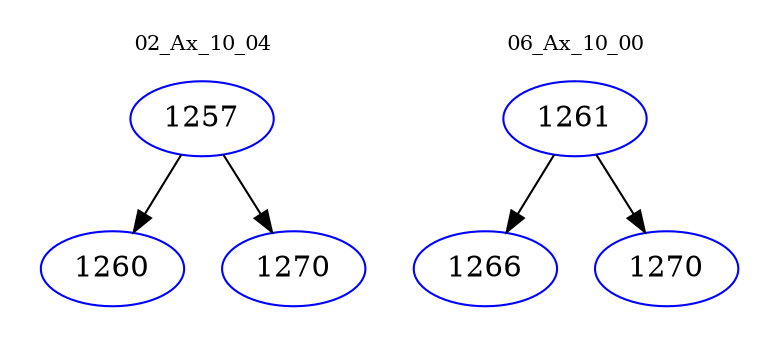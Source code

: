 digraph{
subgraph cluster_0 {
color = white
label = "02_Ax_10_04";
fontsize=10;
T0_1257 [label="1257", color="blue"]
T0_1257 -> T0_1260 [color="black"]
T0_1260 [label="1260", color="blue"]
T0_1257 -> T0_1270 [color="black"]
T0_1270 [label="1270", color="blue"]
}
subgraph cluster_1 {
color = white
label = "06_Ax_10_00";
fontsize=10;
T1_1261 [label="1261", color="blue"]
T1_1261 -> T1_1266 [color="black"]
T1_1266 [label="1266", color="blue"]
T1_1261 -> T1_1270 [color="black"]
T1_1270 [label="1270", color="blue"]
}
}
